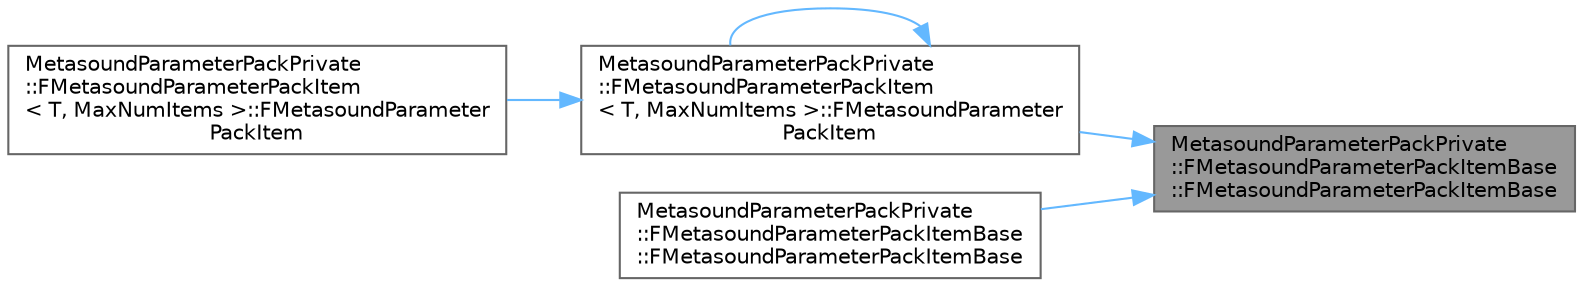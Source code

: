 digraph "MetasoundParameterPackPrivate::FMetasoundParameterPackItemBase::FMetasoundParameterPackItemBase"
{
 // INTERACTIVE_SVG=YES
 // LATEX_PDF_SIZE
  bgcolor="transparent";
  edge [fontname=Helvetica,fontsize=10,labelfontname=Helvetica,labelfontsize=10];
  node [fontname=Helvetica,fontsize=10,shape=box,height=0.2,width=0.4];
  rankdir="RL";
  Node1 [id="Node000001",label="MetasoundParameterPackPrivate\l::FMetasoundParameterPackItemBase\l::FMetasoundParameterPackItemBase",height=0.2,width=0.4,color="gray40", fillcolor="grey60", style="filled", fontcolor="black",tooltip=" "];
  Node1 -> Node2 [id="edge1_Node000001_Node000002",dir="back",color="steelblue1",style="solid",tooltip=" "];
  Node2 [id="Node000002",label="MetasoundParameterPackPrivate\l::FMetasoundParameterPackItem\l\< T, MaxNumItems \>::FMetasoundParameter\lPackItem",height=0.2,width=0.4,color="grey40", fillcolor="white", style="filled",URL="$d7/d1a/structMetasoundParameterPackPrivate_1_1FMetasoundParameterPackItem.html#abae0086fca9be01138b6269792c8ac6a",tooltip=" "];
  Node2 -> Node3 [id="edge2_Node000002_Node000003",dir="back",color="steelblue1",style="solid",tooltip=" "];
  Node3 [id="Node000003",label="MetasoundParameterPackPrivate\l::FMetasoundParameterPackItem\l\< T, MaxNumItems \>::FMetasoundParameter\lPackItem",height=0.2,width=0.4,color="grey40", fillcolor="white", style="filled",URL="$d7/d1a/structMetasoundParameterPackPrivate_1_1FMetasoundParameterPackItem.html#a1acc5605830615da0d7567ecc4f6bd2b",tooltip=" "];
  Node2 -> Node2 [id="edge3_Node000002_Node000002",dir="back",color="steelblue1",style="solid",tooltip=" "];
  Node1 -> Node4 [id="edge4_Node000001_Node000004",dir="back",color="steelblue1",style="solid",tooltip=" "];
  Node4 [id="Node000004",label="MetasoundParameterPackPrivate\l::FMetasoundParameterPackItemBase\l::FMetasoundParameterPackItemBase",height=0.2,width=0.4,color="grey40", fillcolor="white", style="filled",URL="$d7/d80/structMetasoundParameterPackPrivate_1_1FMetasoundParameterPackItemBase.html#ae7e84743384d2c3723f35b068925ee2a",tooltip=" "];
}
